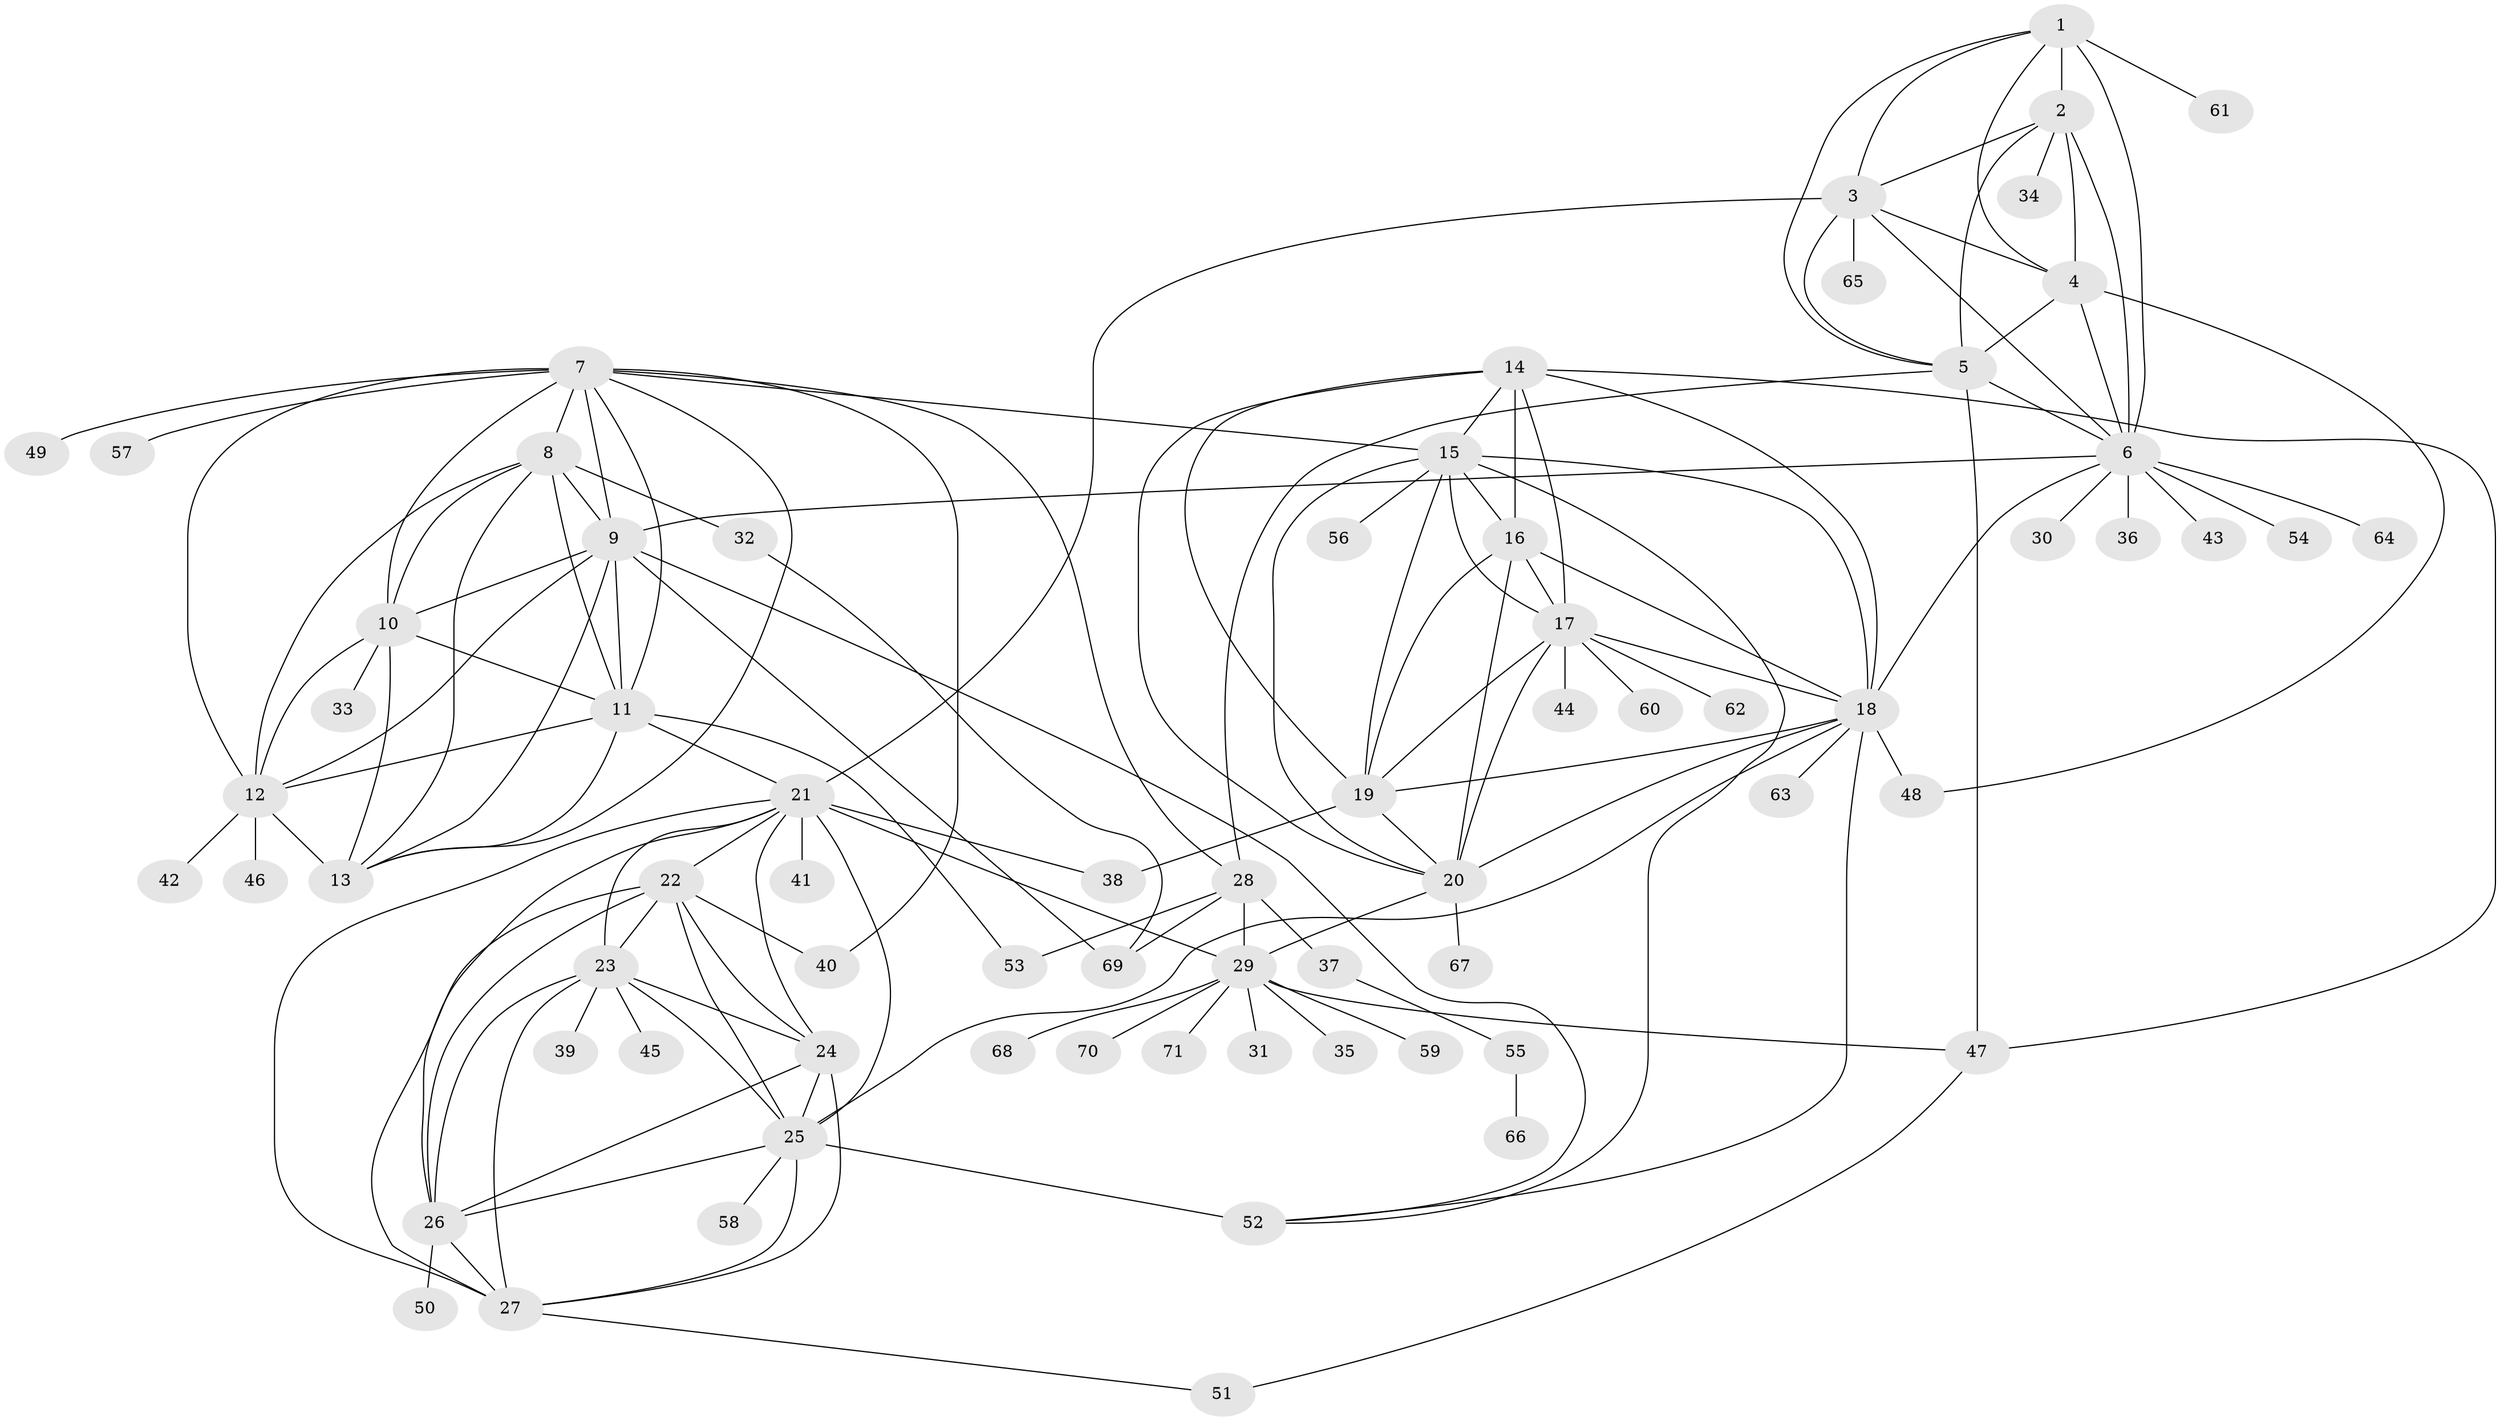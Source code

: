 // original degree distribution, {10: 0.03546099290780142, 6: 0.0070921985815602835, 9: 0.0425531914893617, 8: 0.06382978723404255, 11: 0.014184397163120567, 7: 0.03546099290780142, 14: 0.014184397163120567, 13: 0.0070921985815602835, 12: 0.028368794326241134, 1: 0.5602836879432624, 2: 0.15602836879432624, 3: 0.03546099290780142}
// Generated by graph-tools (version 1.1) at 2025/37/03/09/25 02:37:11]
// undirected, 71 vertices, 143 edges
graph export_dot {
graph [start="1"]
  node [color=gray90,style=filled];
  1;
  2;
  3;
  4;
  5;
  6;
  7;
  8;
  9;
  10;
  11;
  12;
  13;
  14;
  15;
  16;
  17;
  18;
  19;
  20;
  21;
  22;
  23;
  24;
  25;
  26;
  27;
  28;
  29;
  30;
  31;
  32;
  33;
  34;
  35;
  36;
  37;
  38;
  39;
  40;
  41;
  42;
  43;
  44;
  45;
  46;
  47;
  48;
  49;
  50;
  51;
  52;
  53;
  54;
  55;
  56;
  57;
  58;
  59;
  60;
  61;
  62;
  63;
  64;
  65;
  66;
  67;
  68;
  69;
  70;
  71;
  1 -- 2 [weight=2.0];
  1 -- 3 [weight=1.0];
  1 -- 4 [weight=1.0];
  1 -- 5 [weight=1.0];
  1 -- 6 [weight=1.0];
  1 -- 61 [weight=3.0];
  2 -- 3 [weight=2.0];
  2 -- 4 [weight=2.0];
  2 -- 5 [weight=2.0];
  2 -- 6 [weight=2.0];
  2 -- 34 [weight=1.0];
  3 -- 4 [weight=1.0];
  3 -- 5 [weight=1.0];
  3 -- 6 [weight=1.0];
  3 -- 21 [weight=1.0];
  3 -- 65 [weight=1.0];
  4 -- 5 [weight=1.0];
  4 -- 6 [weight=1.0];
  4 -- 48 [weight=1.0];
  5 -- 6 [weight=1.0];
  5 -- 28 [weight=1.0];
  5 -- 47 [weight=3.0];
  6 -- 9 [weight=1.0];
  6 -- 18 [weight=1.0];
  6 -- 30 [weight=1.0];
  6 -- 36 [weight=1.0];
  6 -- 43 [weight=1.0];
  6 -- 54 [weight=1.0];
  6 -- 64 [weight=1.0];
  7 -- 8 [weight=1.0];
  7 -- 9 [weight=1.0];
  7 -- 10 [weight=1.0];
  7 -- 11 [weight=1.0];
  7 -- 12 [weight=1.0];
  7 -- 13 [weight=1.0];
  7 -- 15 [weight=1.0];
  7 -- 28 [weight=1.0];
  7 -- 40 [weight=1.0];
  7 -- 49 [weight=2.0];
  7 -- 57 [weight=1.0];
  8 -- 9 [weight=1.0];
  8 -- 10 [weight=1.0];
  8 -- 11 [weight=1.0];
  8 -- 12 [weight=1.0];
  8 -- 13 [weight=1.0];
  8 -- 32 [weight=2.0];
  9 -- 10 [weight=1.0];
  9 -- 11 [weight=1.0];
  9 -- 12 [weight=1.0];
  9 -- 13 [weight=1.0];
  9 -- 52 [weight=1.0];
  9 -- 69 [weight=1.0];
  10 -- 11 [weight=1.0];
  10 -- 12 [weight=1.0];
  10 -- 13 [weight=1.0];
  10 -- 33 [weight=1.0];
  11 -- 12 [weight=1.0];
  11 -- 13 [weight=1.0];
  11 -- 21 [weight=1.0];
  11 -- 53 [weight=1.0];
  12 -- 13 [weight=1.0];
  12 -- 42 [weight=1.0];
  12 -- 46 [weight=3.0];
  14 -- 15 [weight=1.0];
  14 -- 16 [weight=1.0];
  14 -- 17 [weight=1.0];
  14 -- 18 [weight=1.0];
  14 -- 19 [weight=1.0];
  14 -- 20 [weight=1.0];
  14 -- 47 [weight=1.0];
  15 -- 16 [weight=1.0];
  15 -- 17 [weight=1.0];
  15 -- 18 [weight=1.0];
  15 -- 19 [weight=1.0];
  15 -- 20 [weight=1.0];
  15 -- 52 [weight=1.0];
  15 -- 56 [weight=1.0];
  16 -- 17 [weight=1.0];
  16 -- 18 [weight=1.0];
  16 -- 19 [weight=3.0];
  16 -- 20 [weight=1.0];
  17 -- 18 [weight=1.0];
  17 -- 19 [weight=1.0];
  17 -- 20 [weight=1.0];
  17 -- 44 [weight=5.0];
  17 -- 60 [weight=1.0];
  17 -- 62 [weight=1.0];
  18 -- 19 [weight=1.0];
  18 -- 20 [weight=1.0];
  18 -- 25 [weight=1.0];
  18 -- 48 [weight=1.0];
  18 -- 52 [weight=1.0];
  18 -- 63 [weight=1.0];
  19 -- 20 [weight=1.0];
  19 -- 38 [weight=1.0];
  20 -- 29 [weight=1.0];
  20 -- 67 [weight=2.0];
  21 -- 22 [weight=1.0];
  21 -- 23 [weight=1.0];
  21 -- 24 [weight=1.0];
  21 -- 25 [weight=1.0];
  21 -- 26 [weight=1.0];
  21 -- 27 [weight=1.0];
  21 -- 29 [weight=1.0];
  21 -- 38 [weight=1.0];
  21 -- 41 [weight=1.0];
  22 -- 23 [weight=1.0];
  22 -- 24 [weight=1.0];
  22 -- 25 [weight=1.0];
  22 -- 26 [weight=1.0];
  22 -- 27 [weight=1.0];
  22 -- 40 [weight=2.0];
  23 -- 24 [weight=3.0];
  23 -- 25 [weight=1.0];
  23 -- 26 [weight=1.0];
  23 -- 27 [weight=1.0];
  23 -- 39 [weight=1.0];
  23 -- 45 [weight=1.0];
  24 -- 25 [weight=1.0];
  24 -- 26 [weight=1.0];
  24 -- 27 [weight=1.0];
  25 -- 26 [weight=1.0];
  25 -- 27 [weight=1.0];
  25 -- 52 [weight=3.0];
  25 -- 58 [weight=1.0];
  26 -- 27 [weight=1.0];
  26 -- 50 [weight=1.0];
  27 -- 51 [weight=1.0];
  28 -- 29 [weight=6.0];
  28 -- 37 [weight=1.0];
  28 -- 53 [weight=1.0];
  28 -- 69 [weight=1.0];
  29 -- 31 [weight=1.0];
  29 -- 35 [weight=2.0];
  29 -- 47 [weight=1.0];
  29 -- 59 [weight=2.0];
  29 -- 68 [weight=1.0];
  29 -- 70 [weight=1.0];
  29 -- 71 [weight=1.0];
  32 -- 69 [weight=1.0];
  37 -- 55 [weight=1.0];
  47 -- 51 [weight=1.0];
  55 -- 66 [weight=1.0];
}
